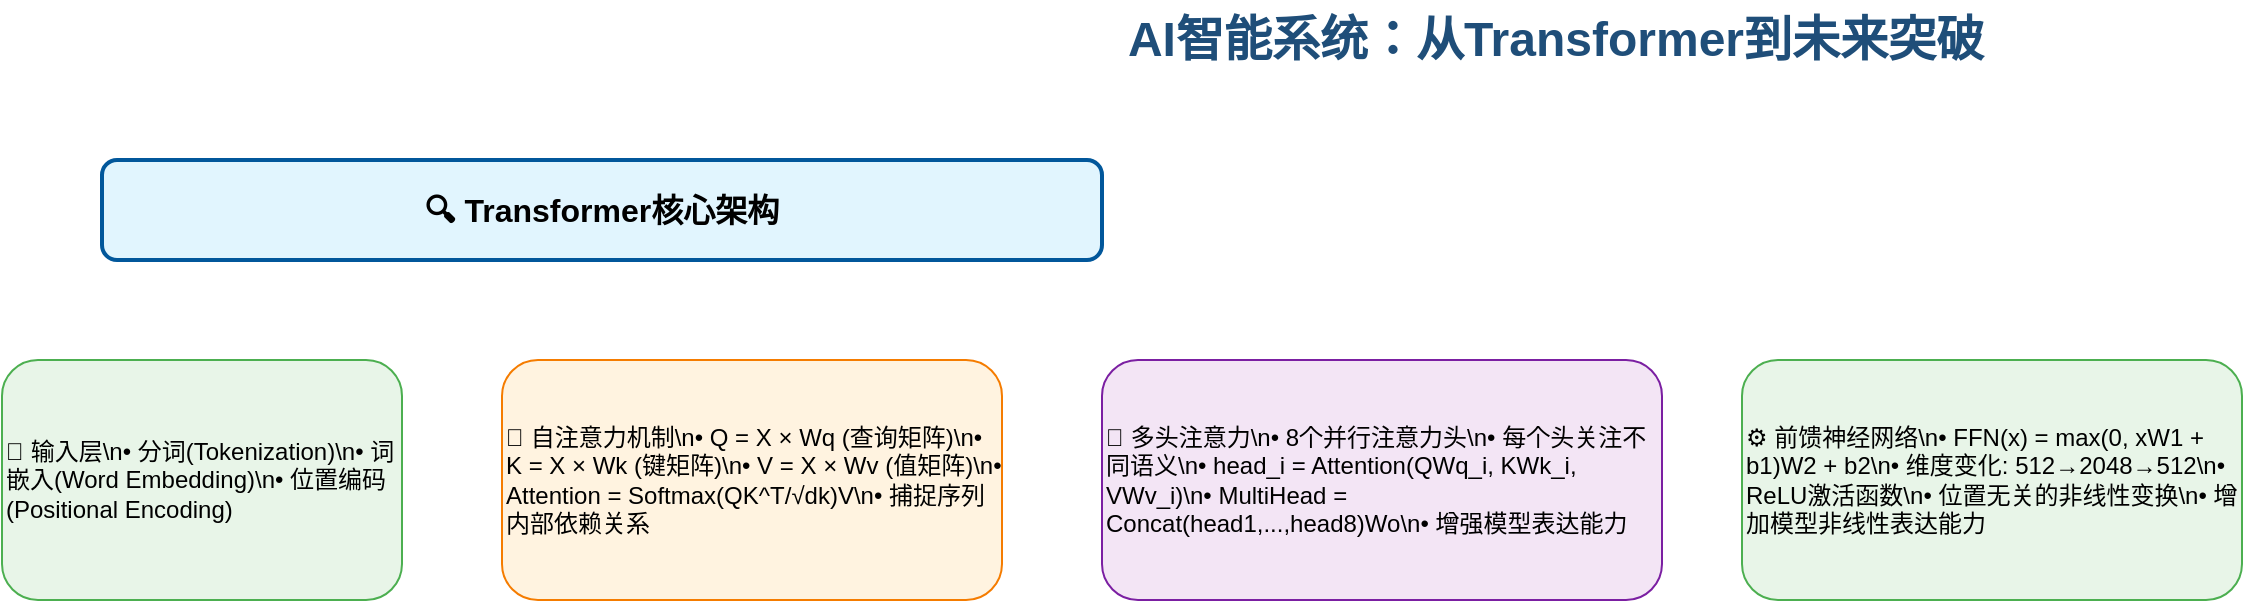 <mxfile version="22.1.16">
  <diagram name="AI智能系统综合架构" id="comprehensive-ai-architecture">
    <mxGraphModel dx="2074" dy="1196" grid="1" gridSize="10" guides="1" tooltips="1" connect="1" arrows="1" fold="1" page="1" pageScale="1" pageWidth="1654" pageHeight="1169" math="0" shadow="0">
      <root>
        <mxCell id="0" />
        <mxCell id="1" parent="0" />
        
        <!-- 标题 -->
        <mxCell id="title" value="AI智能系统：从Transformer到未来突破" style="text;html=1;strokeColor=none;fillColor=none;align=center;verticalAlign=middle;whiteSpace=wrap;rounded=0;fontSize=24;fontStyle=1;fontColor=#1f4e79;" vertex="1" parent="1">
          <mxGeometry x="527" y="20" width="600" height="40" as="geometry" />
        </mxCell>
        
        <!-- Transformer架构核心 -->
        <mxCell id="transformer-core" value="🔍 Transformer核心架构" style="rounded=1;whiteSpace=wrap;html=1;fillColor=#e1f5fe;strokeColor=#01579b;strokeWidth=2;fontSize=16;fontStyle=1;" vertex="1" parent="1">
          <mxGeometry x="100" y="100" width="500" height="50" as="geometry" />
        </mxCell>
        
        <!-- 输入层 -->
        <mxCell id="input-layer" value="📝 输入层\n• 分词(Tokenization)\n• 词嵌入(Word Embedding)\n• 位置编码(Positional Encoding)" style="rounded=1;whiteSpace=wrap;html=1;fillColor=#e8f5e8;strokeColor=#4caf50;fontSize=12;align=left;" vertex="1" parent="1">
          <mxGeometry x="50" y="200" width="200" height="120" as="geometry" />
        </mxCell>
        
        <!-- 注意力机制 -->
        <mxCell id="attention" value="🎯 自注意力机制\n• Q = X × Wq (查询矩阵)\n• K = X × Wk (键矩阵)\n• V = X × Wv (值矩阵)\n• Attention = Softmax(QK^T/√dk)V\n• 捕捉序列内部依赖关系" style="rounded=1;whiteSpace=wrap;html=1;fillColor=#fff3e0;strokeColor=#f57c00;fontSize=12;align=left;" vertex="1" parent="1">
          <mxGeometry x="300" y="200" width="250" height="120" as="geometry" />
        </mxCell>
        
        <!-- 多头注意力 -->
        <mxCell id="multihead" value="🧠 多头注意力\n• 8个并行注意力头\n• 每个头关注不同语义\n• head_i = Attention(QWq_i, KWk_i, VWv_i)\n• MultiHead = Concat(head1,...,head8)Wo\n• 增强模型表达能力" style="rounded=1;whiteSpace=wrap;html=1;fillColor=#f3e5f5;strokeColor=#7b1fa2;fontSize=12;align=left;" vertex="1" parent="1">
          <mxGeometry x="600" y="200" width="280" height="120" as="geometry" />
        </mxCell>
        
        <!-- 前馈网络 -->
        <mxCell id="ffn" value="⚙️ 前馈神经网络\n• FFN(x) = max(0, xW1 + b1)W2 + b2\n• 维度变化: 512→2048→512\n• ReLU激活函数\n• 位置无关的非线性变换\n• 增加模型非线性表达能力" style="rounded=1;whiteSpace=wrap;html=1;fillColor=#e8f5e8;strokeColor=#4caf50;fontSize=12;align=left;" vertex="1" parent="1">
          <mxGeometry x="920" y="200" width="250" height="120" as="geometry" />
        </mxCell>
        
        <!-- 残差连接和层归一化 -->
        <mxCell id="residual-norm" value="🔄 残差连接 & 层归一化\n• 残差连接: output = F(x) + x\n• 层归一化: LayerNorm(x + Sublayer(x))\n• 解决梯度消失问题\n• 加速训练收敛\n• 稳定训练过程" style="rounded=1;whiteSpace=wrap;html=1;fillColor=#fff8e1;strokeColor=#ff8f00;fontSize=12;align=left;" vertex="1" parent="1">
          <mxGeometry x="50" y="370" width="280" height="120" as="geometry" />
        </mxCell>
        
        <!-- 编码器-解码器架构 -->
        <mxCell id="encoder-decoder" value="🏗️ 编码器-解码器架构\n• 编码器: 6层堆叠\n• 解码器: 6层堆叠\n• 交叉注意力机制\n• 掩码机制防止信息泄露\n• 支持序列到序列任务" style="rounded=1;whiteSpace=wrap;html=1;fillColor=#e1f5fe;strokeColor=#01579b;fontSize=12;align=left;" vertex="1" parent="1">
          <mxGeometry x="380" y="370" width="280" height="120" as="geometry" />
        </mxCell>
        
        <!-- 位置编码详解 -->
        <mxCell id="positional-encoding" value="📍 位置编码详解\n• PE(pos,2i) = sin(pos/10000^(2i/dmodel))\n• PE(pos,2i+1) = cos(pos/10000^(2i/dmodel))\n• 为序列添加位置信息\n• 支持任意长度序列\n• 相对位置关系建模" style="rounded=1;whiteSpace=wrap;html=1;fillColor=#f1f8e9;strokeColor=#689f38;fontSize=12;align=left;" vertex="1" parent="1">
          <mxGeometry x="710" y="370" width="280" height="120" as="geometry" />
        </mxCell>
        
        <!-- 优化技术 -->
        <mxCell id="optimization" value="🚀 优化技术" style="rounded=1;whiteSpace=wrap;html=1;fillColor=#fce4ec;strokeColor=#c2185b;strokeWidth=2;fontSize=16;fontStyle=1;" vertex="1" parent="1">
          <mxGeometry x="100" y="540" width="500" height="50" as="geometry" />
        </mxCell>
        
        <!-- 参数高效微调 -->
        <mxCell id="peft" value="🎛️ 参数高效微调(PEFT)\n• LoRA: 低秩适应\n• AdaLoRA: 自适应LoRA\n• Prefix Tuning: 前缀调优\n• 只训练少量参数\n• 保持预训练知识" style="rounded=1;whiteSpace=wrap;html=1;fillColor=#fff3e0;strokeColor=#f57c00;fontSize=12;align=left;" vertex="1" parent="1">
          <mxGeometry x="50" y="620" width="200" height="120" as="geometry" />
        </mxCell>
        
        <!-- 混合专家模型 -->
        <mxCell id="moe" value="👥 混合专家模型(MoE)\n• Switch Transformer\n• GLaM模型\n• 稀疏激活\n• 动态路由机制\n• 扩展模型容量" style="rounded=1;whiteSpace=wrap;html=1;fillColor=#f3e5f5;strokeColor=#7b1fa2;fontSize=12;align=left;" vertex="1" parent="1">
          <mxGeometry x="300" y="620" width="200" height="120" as="geometry" />
        </mxCell>
        
        <!-- 分布式训练 -->
        <mxCell id="distributed" value="🌐 分布式训练\n• 数据并行\n• 模型并行\n• ZeRO优化器\n• 梯度累积\n• 混合精度训练" style="rounded=1;whiteSpace=wrap;html=1;fillColor=#e8f5e8;strokeColor=#4caf50;fontSize=12;align=left;" vertex="1" parent="1">
          <mxGeometry x="550" y="620" width="200" height="120" as="geometry" />
        </mxCell>
        
        <!-- AI突破方向 -->
        <mxCell id="ai-breakthroughs" value="🚀 AI突破方向" style="rounded=1;whiteSpace=wrap;html=1;fillColor=#fce4ec;strokeColor=#c2185b;strokeWidth=2;fontSize=16;fontStyle=1;" vertex="1" parent="1">
          <mxGeometry x="800" y="540" width="500" height="50" as="geometry" />
        </mxCell>
        
        <!-- 强化学习 -->
        <mxCell id="rl" value="🎮 强化学习\n• RLHF: 人类反馈强化学习\n• PPO: 近端策略优化\n• 在线学习与适应\n• 探索-利用平衡\n• 奖励模型训练" style="rounded=1;whiteSpace=wrap;html=1;fillColor=#fff8e1;strokeColor=#ff8f00;fontSize=12;align=left;" vertex="1" parent="1">
          <mxGeometry x="800" y="620" width="200" height="120" as="geometry" />
        </mxCell>
        
        <!-- 元学习 -->
        <mxCell id="meta" value="🧬 元学习\n• 学会学习的能力\n• Few-shot Learning\n• 快速适应新任务\n• MAML算法\n• 上下文学习" style="rounded=1;whiteSpace=wrap;html=1;fillColor=#f1f8e9;strokeColor=#689f38;fontSize=12;align=left;" vertex="1" parent="1">
          <mxGeometry x="1050" y="620" width="200" height="120" as="geometry" />
        </mxCell>
        
        <!-- 量子计算 -->
        <mxCell id="quantum" value="⚛️ 量子计算\n• 量子优势\n• 量子并行计算\n• 量子机器学习\n• 新算法范式\n• 指数级加速" style="rounded=1;whiteSpace=wrap;html=1;fillColor=#e8eaf6;strokeColor=#3f51b5;fontSize=12;align=left;" vertex="1" parent="1">
          <mxGeometry x="1300" y="620" width="200" height="120" as="geometry" />
        </mxCell>
        
        <!-- 未来展望 -->
        <mxCell id="future" value="🔮 未来展望\n• AGI通用人工智能\n• 多模态融合\n• 神经符号结合\n• 可解释AI\n• 持续学习" style="rounded=1;whiteSpace=wrap;html=1;fillColor=#fce4ec;strokeColor=#c2185b;fontSize=12;align=left;" vertex="1" parent="1">
          <mxGeometry x="550" y="780" width="200" height="120" as="geometry" />
        </mxCell>
        
        <!-- 连接线 -->
        <mxCell id="arrow1" value="" style="endArrow=classic;html=1;rounded=0;exitX=0.2;exitY=1;exitDx=0;exitDy=0;entryX=0.5;entryY=0;entryDx=0;entryDy=0;strokeWidth=2;strokeColor=#1976d2;" edge="1" parent="1" source="transformer-core" target="input-layer">
          <mxGeometry width="50" height="50" relative="1" as="geometry" />
        </mxCell>
        
        <mxCell id="arrow2" value="" style="endArrow=classic;html=1;rounded=0;exitX=0.4;exitY=1;exitDx=0;exitDy=0;entryX=0.5;entryY=0;entryDx=0;entryDy=0;strokeWidth=2;strokeColor=#1976d2;" edge="1" parent="1" source="transformer-core" target="attention">
          <mxGeometry width="50" height="50" relative="1" as="geometry" />
        </mxCell>
        
        <mxCell id="arrow3" value="" style="endArrow=classic;html=1;rounded=0;exitX=0.6;exitY=1;exitDx=0;exitDy=0;entryX=0.5;entryY=0;entryDx=0;entryDy=0;strokeWidth=2;strokeColor=#1976d2;" edge="1" parent="1" source="transformer-core" target="multihead">
          <mxGeometry width="50" height="50" relative="1" as="geometry" />
        </mxCell>
        
        <mxCell id="arrow4" value="" style="endArrow=classic;html=1;rounded=0;exitX=0.8;exitY=1;exitDx=0;exitDy=0;entryX=0.5;entryY=0;entryDx=0;entryDy=0;strokeWidth=2;strokeColor=#1976d2;" edge="1" parent="1" source="transformer-core" target="ffn">
          <mxGeometry width="50" height="50" relative="1" as="geometry" />
        </mxCell>
        
        <mxCell id="arrow5" value="" style="endArrow=classic;html=1;rounded=0;exitX=0.2;exitY=1;exitDx=0;exitDy=0;entryX=0.5;entryY=0;entryDx=0;entryDy=0;strokeWidth=2;strokeColor=#388e3c;" edge="1" parent="1" source="optimization" target="peft">
          <mxGeometry width="50" height="50" relative="1" as="geometry" />
        </mxCell>
        
        <mxCell id="arrow6" value="" style="endArrow=classic;html=1;rounded=0;exitX=0.4;exitY=1;exitDx=0;exitDy=0;entryX=0.5;entryY=0;entryDx=0;entryDy=0;strokeWidth=2;strokeColor=#388e3c;" edge="1" parent="1" source="optimization" target="moe">
          <mxGeometry width="50" height="50" relative="1" as="geometry" />
        </mxCell>
        
        <mxCell id="arrow7" value="" style="endArrow=classic;html=1;rounded=0;exitX=0.6;exitY=1;exitDx=0;exitDy=0;entryX=0.5;entryY=0;entryDx=0;entryDy=0;strokeWidth=2;strokeColor=#388e3c;" edge="1" parent="1" source="optimization" target="distributed">
          <mxGeometry width="50" height="50" relative="1" as="geometry" />
        </mxCell>
        
        <mxCell id="arrow8" value="" style="endArrow=classic;html=1;rounded=0;exitX=0.2;exitY=1;exitDx=0;exitDy=0;entryX=0.5;entryY=0;entryDx=0;entryDy=0;strokeWidth=2;strokeColor=#d32f2f;" edge="1" parent="1" source="ai-breakthroughs" target="rl">
          <mxGeometry width="50" height="50" relative="1" as="geometry" />
        </mxCell>
        
        <mxCell id="arrow9" value="" style="endArrow=classic;html=1;rounded=0;exitX=0.5;exitY=1;exitDx=0;exitDy=0;entryX=0.5;entryY=0;entryDx=0;entryDy=0;strokeWidth=2;strokeColor=#d32f2f;" edge="1" parent="1" source="ai-breakthroughs" target="meta">
          <mxGeometry width="50" height="50" relative="1" as="geometry" />
        </mxCell>
        
        <mxCell id="arrow10" value="" style="endArrow=classic;html=1;rounded=0;exitX=0.8;exitY=1;exitDx=0;exitDy=0;entryX=0.5;entryY=0;entryDx=0;entryDy=0;strokeWidth=2;strokeColor=#d32f2f;" edge="1" parent="1" source="ai-breakthroughs" target="quantum">
          <mxGeometry width="50" height="50" relative="1" as="geometry" />
        </mxCell>
        
        <!-- 数据流箭头 -->
        <mxCell id="flow1" value="数据流" style="endArrow=classic;html=1;rounded=0;exitX=1;exitY=0.5;exitDx=0;exitDy=0;entryX=0;entryY=0.5;entryDx=0;entryDy=0;strokeWidth=3;strokeColor=#ff6b35;dashed=1;" edge="1" parent="1" source="input-layer" target="attention">
          <mxGeometry width="50" height="50" relative="1" as="geometry" />
        </mxCell>
        
        <mxCell id="flow2" value="注意力流" style="endArrow=classic;html=1;rounded=0;exitX=1;exitY=0.5;exitDx=0;exitDy=0;entryX=0;entryY=0.5;entryDx=0;entryDy=0;strokeWidth=3;strokeColor=#ff6b35;dashed=1;" edge="1" parent="1" source="attention" target="multihead">
          <mxGeometry width="50" height="50" relative="1" as="geometry" />
        </mxCell>
        
        <mxCell id="flow3" value="特征流" style="endArrow=classic;html=1;rounded=0;exitX=1;exitY=0.5;exitDx=0;exitDy=0;entryX=0;entryY=0.5;entryDx=0;entryDy=0;strokeWidth=3;strokeColor=#ff6b35;dashed=1;" edge="1" parent="1" source="multihead" target="ffn">
          <mxGeometry width="50" height="50" relative="1" as="geometry" />
        </mxCell>
        
      </root>
    </mxGraphModel>
  </diagram>
</mxfile>
